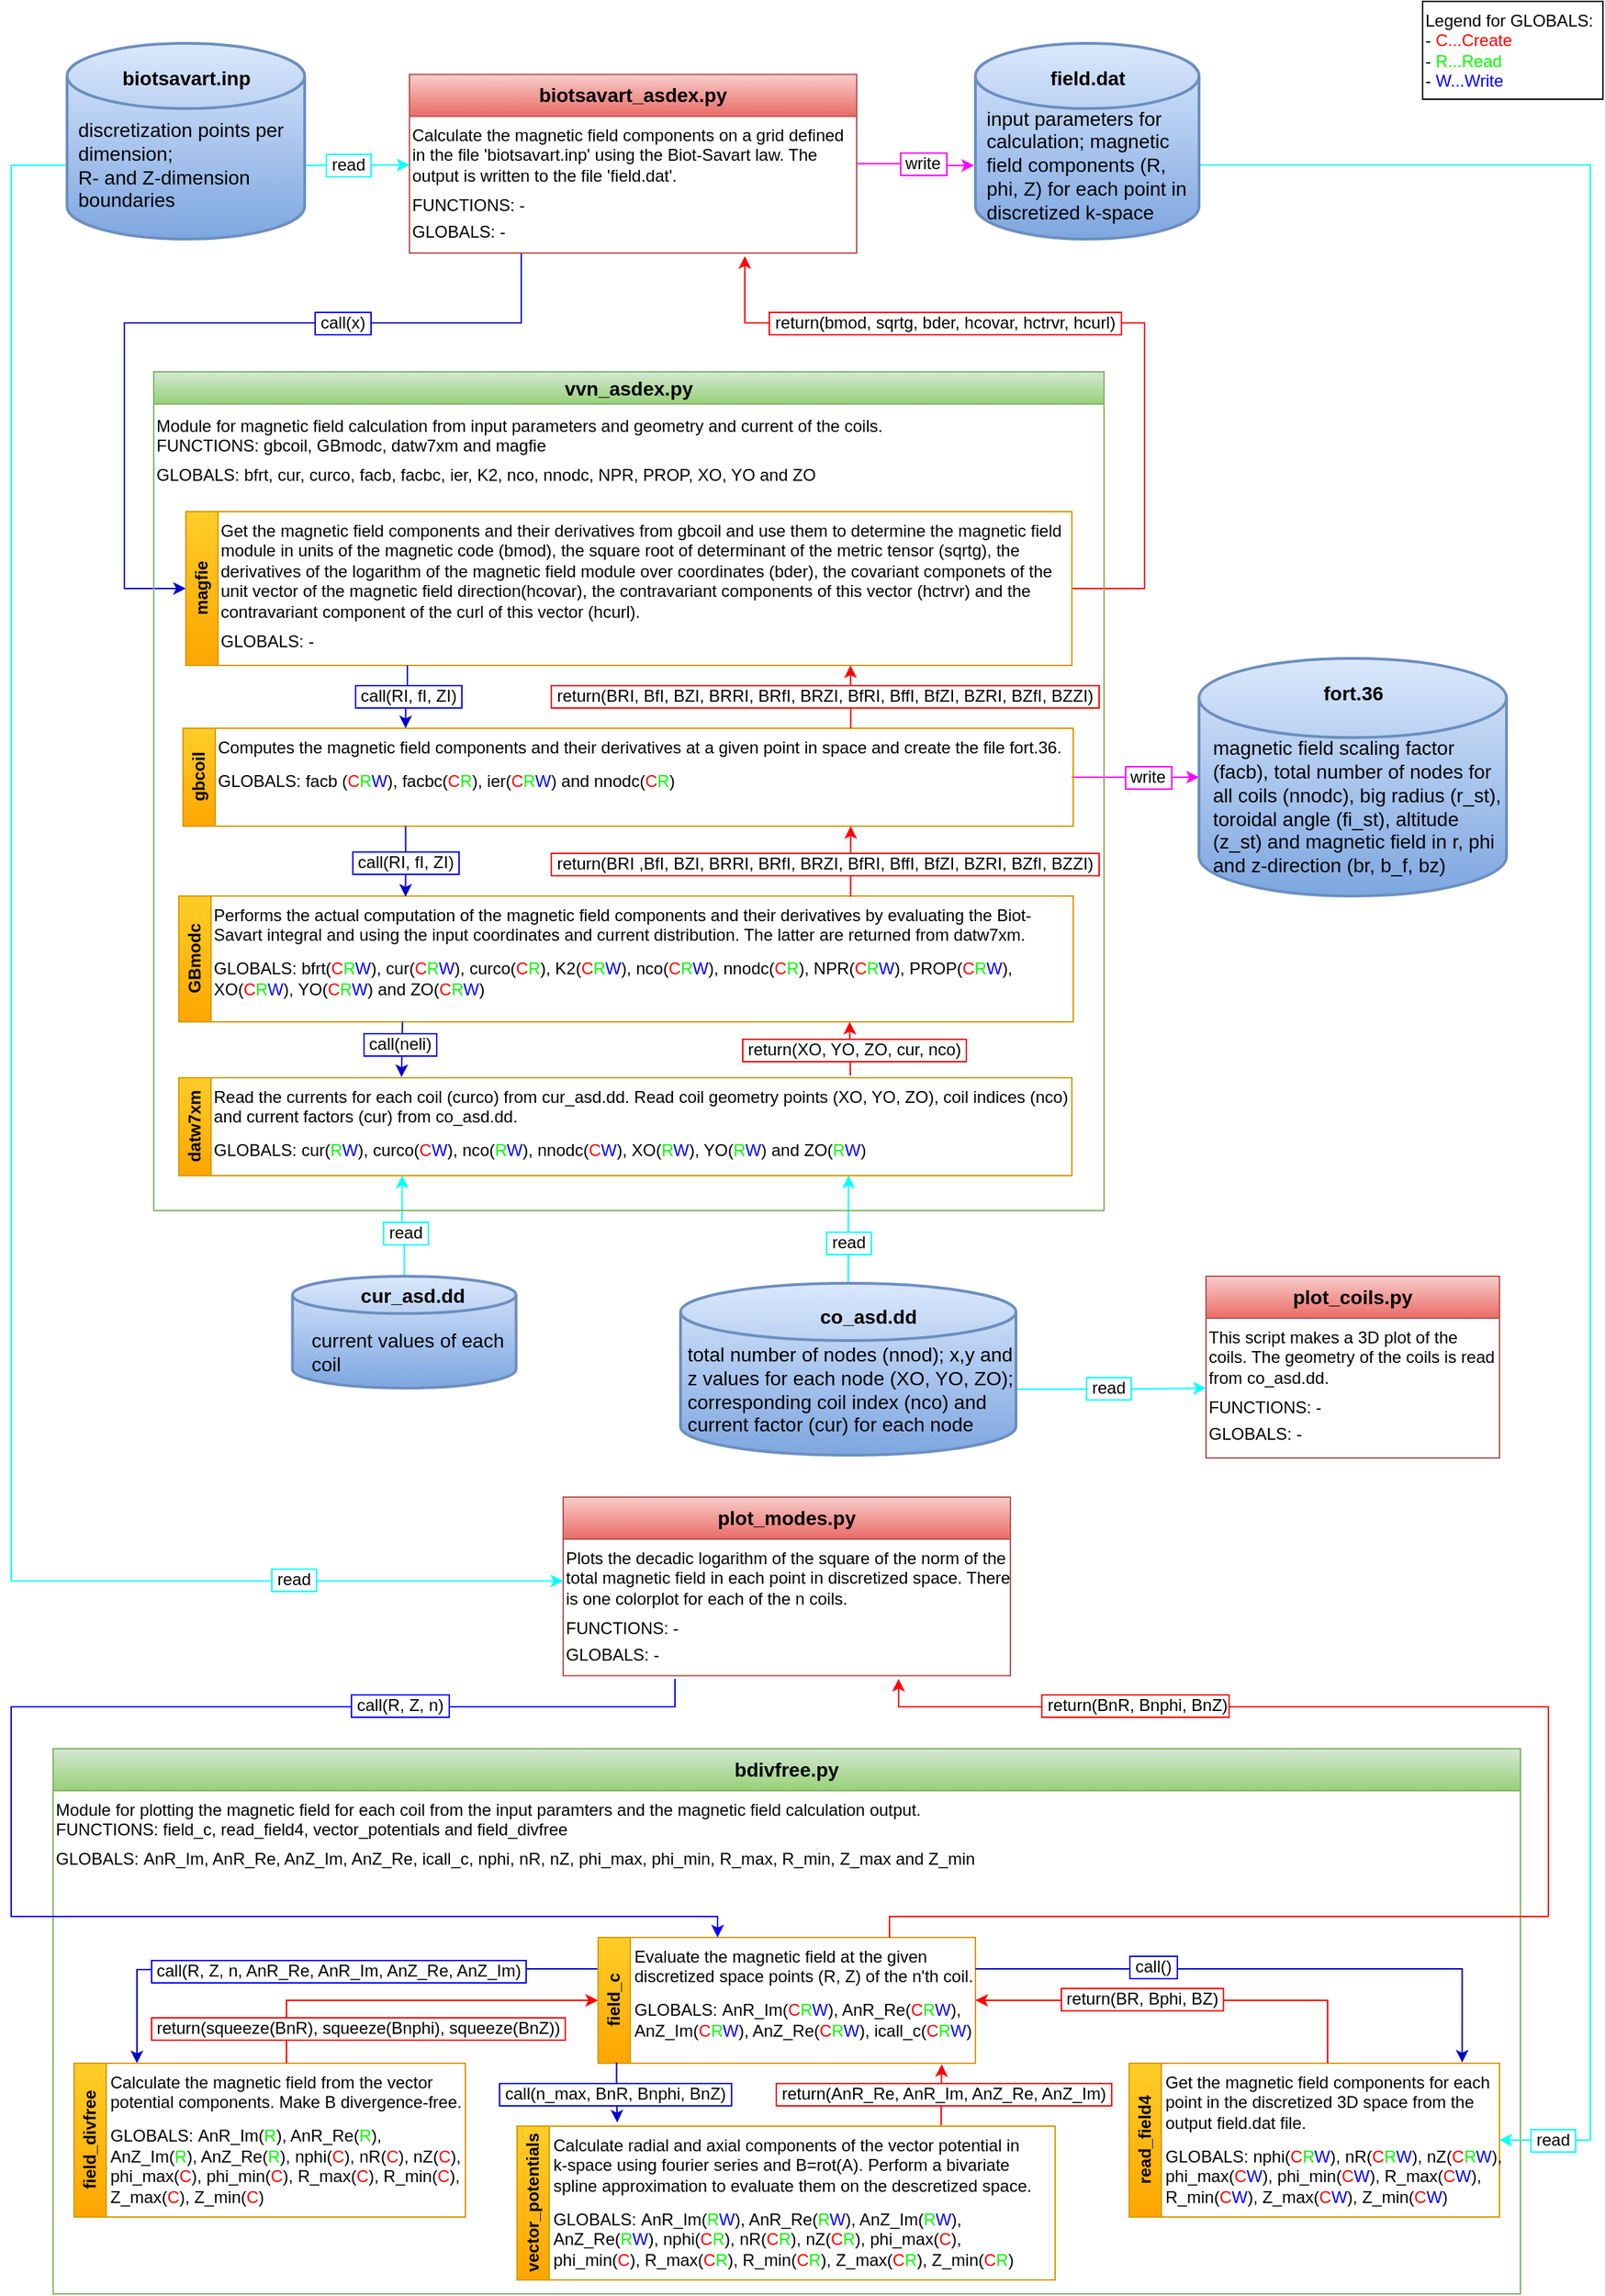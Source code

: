<mxfile version="24.8.0">
  <diagram name="Seite-1" id="KML-y1pZwPQG-cm2UpIH">
    <mxGraphModel dx="470" dy="255" grid="1" gridSize="10" guides="1" tooltips="1" connect="1" arrows="1" fold="1" page="1" pageScale="1" pageWidth="1169" pageHeight="1654" math="0" shadow="0">
      <root>
        <mxCell id="0" />
        <mxCell id="1" parent="0" />
        <mxCell id="Q28VvBy3h67f0ebGIVPd-3" value="" style="edgeStyle=orthogonalEdgeStyle;rounded=0;orthogonalLoop=1;jettySize=auto;html=1;entryX=-0.006;entryY=0.624;entryDx=0;entryDy=0;entryPerimeter=0;strokeColor=#ff00ff;" parent="1" source="TQm6dS169vfw1QDtVwA7-24" target="TQm6dS169vfw1QDtVwA7-19" edge="1">
          <mxGeometry relative="1" as="geometry" />
        </mxCell>
        <mxCell id="Q28VvBy3h67f0ebGIVPd-5" value="&amp;nbsp;write&amp;nbsp;" style="edgeLabel;html=1;align=center;verticalAlign=middle;resizable=0;points=[];fontSize=12;labelBorderColor=#ff00ff;" parent="Q28VvBy3h67f0ebGIVPd-3" vertex="1" connectable="0">
          <mxGeometry x="-0.24" y="-2" relative="1" as="geometry">
            <mxPoint x="14" y="-2" as="offset" />
          </mxGeometry>
        </mxCell>
        <mxCell id="7N_agk7MGS3db1LfP_Yc-10" style="edgeStyle=orthogonalEdgeStyle;rounded=0;orthogonalLoop=1;jettySize=auto;html=1;exitX=0.25;exitY=1;exitDx=0;exitDy=0;entryX=0;entryY=0.5;entryDx=0;entryDy=0;fillColor=#1ba1e2;strokeColor=#0000cd;" parent="1" source="TQm6dS169vfw1QDtVwA7-24" target="7N_agk7MGS3db1LfP_Yc-7" edge="1">
          <mxGeometry relative="1" as="geometry">
            <Array as="points">
              <mxPoint x="395" y="230" />
              <mxPoint x="111" y="230" />
              <mxPoint x="111" y="420" />
            </Array>
          </mxGeometry>
        </mxCell>
        <mxCell id="7N_agk7MGS3db1LfP_Yc-12" value="&amp;nbsp;call(x)&amp;nbsp;" style="edgeLabel;html=1;align=center;verticalAlign=middle;resizable=0;points=[];fontSize=12;fontStyle=0;labelBorderColor=#0000FF;" parent="7N_agk7MGS3db1LfP_Yc-10" vertex="1" connectable="0">
          <mxGeometry x="-0.385" y="-2" relative="1" as="geometry">
            <mxPoint x="-4" y="2" as="offset" />
          </mxGeometry>
        </mxCell>
        <mxCell id="TQm6dS169vfw1QDtVwA7-24" value="&lt;font style=&quot;font-size: 14px;&quot;&gt;biotsavart_asdex.py&lt;/font&gt;" style="swimlane;whiteSpace=wrap;html=1;startSize=30;fillColor=#f8cecc;gradientColor=#ea6b66;strokeColor=#b85450;" parent="1" vertex="1">
          <mxGeometry x="315" y="52.23" width="320" height="127.77" as="geometry" />
        </mxCell>
        <mxCell id="7N_agk7MGS3db1LfP_Yc-2" value="Calculate the magnetic field components on a grid defined in the file &#39;biotsavart.inp&#39; using the Biot-Savart law. The output is written to the file &#39;field.dat&#39;.&lt;div style=&quot;line-height: 80%;&quot;&gt;&lt;br&gt;&lt;/div&gt;&lt;div style=&quot;line-height: 80%;&quot;&gt;FUNCTIONS: -&lt;br&gt;&lt;div style=&quot;line-height: 80%;&quot;&gt;&lt;br&gt;&lt;/div&gt;&lt;div&gt;GLOBALS: -&lt;/div&gt;&lt;/div&gt;" style="text;html=1;align=left;verticalAlign=top;whiteSpace=wrap;rounded=0;horizontal=1;" parent="TQm6dS169vfw1QDtVwA7-24" vertex="1">
          <mxGeometry y="30" width="320" height="100" as="geometry" />
        </mxCell>
        <mxCell id="Q28VvBy3h67f0ebGIVPd-6" value="" style="endArrow=classic;html=1;rounded=0;exitX=1.005;exitY=0.624;exitDx=0;exitDy=0;exitPerimeter=0;strokeColor=#00ffff;" parent="1" source="TQm6dS169vfw1QDtVwA7-11" edge="1">
          <mxGeometry width="50" height="50" relative="1" as="geometry">
            <mxPoint x="245" y="116.99" as="sourcePoint" />
            <mxPoint x="315" y="116.99" as="targetPoint" />
          </mxGeometry>
        </mxCell>
        <mxCell id="Q28VvBy3h67f0ebGIVPd-7" value="&amp;nbsp;read&amp;nbsp;" style="edgeLabel;html=1;align=center;verticalAlign=middle;resizable=0;points=[];fontSize=12;labelBorderColor=#00FFFF;" parent="Q28VvBy3h67f0ebGIVPd-6" vertex="1" connectable="0">
          <mxGeometry x="-0.192" y="-2" relative="1" as="geometry">
            <mxPoint y="-2" as="offset" />
          </mxGeometry>
        </mxCell>
        <mxCell id="7N_agk7MGS3db1LfP_Yc-11" style="edgeStyle=orthogonalEdgeStyle;rounded=0;orthogonalLoop=1;jettySize=auto;html=1;exitX=1;exitY=0.5;exitDx=0;exitDy=0;entryX=0.75;entryY=1;entryDx=0;entryDy=0;strokeColor=#ff0000;" parent="1" source="7N_agk7MGS3db1LfP_Yc-7" target="7N_agk7MGS3db1LfP_Yc-2" edge="1">
          <mxGeometry relative="1" as="geometry">
            <Array as="points">
              <mxPoint x="841" y="420" />
              <mxPoint x="841" y="230" />
              <mxPoint x="555" y="230" />
            </Array>
          </mxGeometry>
        </mxCell>
        <mxCell id="7N_agk7MGS3db1LfP_Yc-13" value="&amp;nbsp;return(bmod, sqrtg, bder, hcovar, hctrvr, hcurl)&amp;nbsp;" style="edgeLabel;html=1;align=center;verticalAlign=middle;resizable=0;points=[];fontSize=12;labelBorderColor=#ff0000;fontColor=#000000;" parent="7N_agk7MGS3db1LfP_Yc-11" vertex="1" connectable="0">
          <mxGeometry x="0.555" y="-3" relative="1" as="geometry">
            <mxPoint x="62" y="3" as="offset" />
          </mxGeometry>
        </mxCell>
        <mxCell id="7N_agk7MGS3db1LfP_Yc-56" style="edgeStyle=orthogonalEdgeStyle;rounded=0;orthogonalLoop=1;jettySize=auto;html=1;exitX=1;exitY=0.5;exitDx=0;exitDy=0;entryX=0;entryY=0.5;entryDx=0;entryDy=0;entryPerimeter=0;strokeColor=#FF00FF;" parent="1" source="7N_agk7MGS3db1LfP_Yc-28" target="7N_agk7MGS3db1LfP_Yc-45" edge="1">
          <mxGeometry relative="1" as="geometry">
            <mxPoint x="921" y="555" as="targetPoint" />
          </mxGeometry>
        </mxCell>
        <mxCell id="7N_agk7MGS3db1LfP_Yc-57" value="&amp;nbsp;write&amp;nbsp;" style="edgeLabel;html=1;align=center;verticalAlign=middle;resizable=0;points=[];fontSize=12;labelBorderColor=#FF00FF;" parent="7N_agk7MGS3db1LfP_Yc-56" vertex="1" connectable="0">
          <mxGeometry x="0.19" relative="1" as="geometry">
            <mxPoint as="offset" />
          </mxGeometry>
        </mxCell>
        <mxCell id="7N_agk7MGS3db1LfP_Yc-61" style="edgeStyle=orthogonalEdgeStyle;rounded=0;orthogonalLoop=1;jettySize=auto;html=1;exitX=0.5;exitY=0;exitDx=0;exitDy=0;exitPerimeter=0;entryX=0.25;entryY=1;entryDx=0;entryDy=0;strokeColor=#00ffff;" parent="1" source="7N_agk7MGS3db1LfP_Yc-53" target="7N_agk7MGS3db1LfP_Yc-32" edge="1">
          <mxGeometry relative="1" as="geometry" />
        </mxCell>
        <mxCell id="7N_agk7MGS3db1LfP_Yc-62" value="&amp;nbsp;read&amp;nbsp;" style="edgeLabel;html=1;align=center;verticalAlign=middle;resizable=0;points=[];fontSize=12;labelBorderColor=#00FFFF;" parent="7N_agk7MGS3db1LfP_Yc-61" vertex="1" connectable="0">
          <mxGeometry x="-0.388" y="-3" relative="1" as="geometry">
            <mxPoint x="-3" y="-9" as="offset" />
          </mxGeometry>
        </mxCell>
        <mxCell id="7N_agk7MGS3db1LfP_Yc-63" style="edgeStyle=orthogonalEdgeStyle;rounded=0;orthogonalLoop=1;jettySize=auto;html=1;exitX=0.5;exitY=0;exitDx=0;exitDy=0;exitPerimeter=0;entryX=0.75;entryY=1;entryDx=0;entryDy=0;strokeColor=#00FFFF;" parent="1" source="7N_agk7MGS3db1LfP_Yc-49" target="7N_agk7MGS3db1LfP_Yc-32" edge="1">
          <mxGeometry relative="1" as="geometry" />
        </mxCell>
        <mxCell id="7N_agk7MGS3db1LfP_Yc-64" value="&amp;nbsp;read&amp;nbsp;" style="edgeLabel;html=1;align=center;verticalAlign=middle;resizable=0;points=[];fontSize=12;labelBorderColor=#00FFFF;" parent="7N_agk7MGS3db1LfP_Yc-63" vertex="1" connectable="0">
          <mxGeometry x="-0.246" relative="1" as="geometry">
            <mxPoint as="offset" />
          </mxGeometry>
        </mxCell>
        <mxCell id="7N_agk7MGS3db1LfP_Yc-65" value="&lt;font style=&quot;font-size: 14px;&quot;&gt;plot_modes.py&lt;/font&gt;" style="swimlane;whiteSpace=wrap;html=1;startSize=30;fillColor=#f8cecc;gradientColor=#ea6b66;strokeColor=#b85450;" parent="1" vertex="1">
          <mxGeometry x="425" y="1070" width="320" height="127.77" as="geometry" />
        </mxCell>
        <mxCell id="7N_agk7MGS3db1LfP_Yc-66" value="Plots the decadic logarithm of the square of the norm of the total magnetic field in each point in discretized space. There is one colorplot for each of the n coils.&lt;div style=&quot;line-height: 80%;&quot;&gt;&lt;br&gt;&lt;/div&gt;&lt;div style=&quot;line-height: 80%;&quot;&gt;FUNCTIONS: -&lt;br&gt;&lt;div style=&quot;line-height: 80%;&quot;&gt;&lt;br&gt;&lt;/div&gt;&lt;div&gt;GLOBALS: -&lt;/div&gt;&lt;/div&gt;" style="text;html=1;align=left;verticalAlign=top;whiteSpace=wrap;rounded=0;horizontal=1;" parent="7N_agk7MGS3db1LfP_Yc-65" vertex="1">
          <mxGeometry y="30" width="320" height="100" as="geometry" />
        </mxCell>
        <mxCell id="7N_agk7MGS3db1LfP_Yc-67" value="&lt;font style=&quot;font-size: 14px;&quot;&gt;bdivfree.py&lt;/font&gt;" style="swimlane;whiteSpace=wrap;html=1;startSize=30;fillColor=#d5e8d4;gradientColor=#97d077;strokeColor=#82b366;" parent="1" vertex="1">
          <mxGeometry x="60" y="1250" width="1050" height="390" as="geometry" />
        </mxCell>
        <mxCell id="7N_agk7MGS3db1LfP_Yc-68" value="&lt;div&gt;Module for plotting the magnetic field for each coil from the input paramters and the magnetic field calculation output.&amp;nbsp;&lt;/div&gt;&lt;div&gt;FUNCTIONS: field_c, read_field4, vector_potentials and field_divfree&lt;/div&gt;&lt;div style=&quot;line-height: 80%;&quot;&gt;&lt;br&gt;&lt;div style=&quot;line-height: 80%;&quot;&gt;GLOBALS:&amp;nbsp;&lt;span style=&quot;background-color: initial;&quot;&gt;AnR_Im, AnR_Re, AnZ_Im, AnZ_Re,&amp;nbsp;&lt;/span&gt;&lt;span style=&quot;background-color: initial;&quot;&gt;icall_c,&lt;/span&gt;&lt;span style=&quot;background-color: initial;&quot;&gt;&amp;nbsp;nphi,&lt;/span&gt;&lt;span style=&quot;background-color: initial;&quot;&gt;&amp;nbsp;&lt;/span&gt;&lt;span style=&quot;background-color: initial;&quot;&gt;nR,&lt;/span&gt;&lt;span style=&quot;background-color: initial;&quot;&gt;&amp;nbsp;nZ&lt;/span&gt;&lt;span style=&quot;background-color: initial;&quot;&gt;, phi_max, phi_min&lt;/span&gt;&lt;span style=&quot;background-color: initial;&quot;&gt;, R_max, R_min, Z_max and Z_min&lt;/span&gt;&lt;/div&gt;&lt;/div&gt;" style="text;html=1;align=left;verticalAlign=top;whiteSpace=wrap;rounded=0;horizontal=1;" parent="7N_agk7MGS3db1LfP_Yc-67" vertex="1">
          <mxGeometry y="30" width="1050" height="360" as="geometry" />
        </mxCell>
        <mxCell id="7N_agk7MGS3db1LfP_Yc-129" style="edgeStyle=orthogonalEdgeStyle;rounded=0;orthogonalLoop=1;jettySize=auto;html=1;exitX=0;exitY=0.25;exitDx=0;exitDy=0;strokeColor=#0000cd;" parent="7N_agk7MGS3db1LfP_Yc-67" source="7N_agk7MGS3db1LfP_Yc-79" edge="1">
          <mxGeometry relative="1" as="geometry">
            <mxPoint x="60" y="225" as="targetPoint" />
            <Array as="points">
              <mxPoint x="213" y="158" />
              <mxPoint x="60" y="158" />
            </Array>
          </mxGeometry>
        </mxCell>
        <mxCell id="7N_agk7MGS3db1LfP_Yc-131" value="&lt;font style=&quot;font-size: 12px;&quot;&gt;&amp;nbsp;call(R, Z, n, AnR_Re, AnR_Im, AnZ_Re, AnZ_Im)&amp;nbsp;&lt;/font&gt;" style="edgeLabel;html=1;align=center;verticalAlign=middle;resizable=0;points=[];labelBorderColor=#0000ff;" parent="7N_agk7MGS3db1LfP_Yc-129" vertex="1" connectable="0">
          <mxGeometry x="0.129" y="1" relative="1" as="geometry">
            <mxPoint x="38" as="offset" />
          </mxGeometry>
        </mxCell>
        <mxCell id="7N_agk7MGS3db1LfP_Yc-79" value="field_c" style="swimlane;horizontal=0;whiteSpace=wrap;html=1;fillColor=#ffcd28;gradientColor=#ffa500;strokeColor=#d79b00;" parent="7N_agk7MGS3db1LfP_Yc-67" vertex="1">
          <mxGeometry x="390" y="135" width="270" height="90" as="geometry">
            <mxRectangle x="23" y="140" width="40" height="70" as="alternateBounds" />
          </mxGeometry>
        </mxCell>
        <mxCell id="7N_agk7MGS3db1LfP_Yc-80" value="Evaluate the magnetic field at the given discretized space points (R, Z) of the n&#39;th coil.&lt;div style=&quot;line-height: 80%;&quot;&gt;&lt;br&gt;&lt;div style=&quot;line-height: 120%;&quot;&gt;GLOBALS:&amp;nbsp;&lt;span style=&quot;background-color: initial;&quot;&gt;AnR_Im(&lt;font color=&quot;#ff0000&quot;&gt;C&lt;/font&gt;&lt;font color=&quot;#00ff00&quot;&gt;R&lt;/font&gt;&lt;font color=&quot;#0000ff&quot;&gt;W&lt;/font&gt;), AnR_Re&lt;/span&gt;&lt;span style=&quot;background-color: initial;&quot;&gt;(&lt;font color=&quot;#ff0000&quot;&gt;C&lt;/font&gt;&lt;font color=&quot;#00ff00&quot;&gt;R&lt;/font&gt;&lt;font color=&quot;#0000ff&quot;&gt;W&lt;/font&gt;)&lt;/span&gt;&lt;span style=&quot;background-color: initial;&quot;&gt;, AnZ_Im&lt;/span&gt;&lt;span style=&quot;background-color: initial;&quot;&gt;(&lt;font color=&quot;#ff0000&quot;&gt;C&lt;/font&gt;&lt;font color=&quot;#00ff00&quot;&gt;R&lt;/font&gt;&lt;font color=&quot;#0000ff&quot;&gt;W&lt;/font&gt;)&lt;/span&gt;&lt;span style=&quot;background-color: initial;&quot;&gt;, AnZ_Re&lt;/span&gt;&lt;span style=&quot;background-color: initial;&quot;&gt;(&lt;font color=&quot;#ff0000&quot;&gt;C&lt;/font&gt;&lt;font color=&quot;#00ff00&quot;&gt;R&lt;/font&gt;&lt;font color=&quot;#0000ff&quot;&gt;W&lt;/font&gt;)&lt;/span&gt;&lt;span style=&quot;background-color: initial;&quot;&gt;,&amp;nbsp;&lt;/span&gt;&lt;span style=&quot;background-color: initial;&quot;&gt;icall_c&lt;/span&gt;&lt;span style=&quot;background-color: initial;&quot;&gt;(&lt;font color=&quot;#ff0000&quot;&gt;C&lt;/font&gt;&lt;font color=&quot;#00ff00&quot;&gt;R&lt;/font&gt;&lt;font color=&quot;#0000ff&quot;&gt;W&lt;/font&gt;)&lt;/span&gt;&lt;/div&gt;&lt;/div&gt;" style="text;html=1;align=left;verticalAlign=top;whiteSpace=wrap;rounded=0;" parent="7N_agk7MGS3db1LfP_Yc-79" vertex="1">
          <mxGeometry x="24" width="246" height="90" as="geometry" />
        </mxCell>
        <mxCell id="7N_agk7MGS3db1LfP_Yc-93" value="vector_potentials" style="swimlane;horizontal=0;whiteSpace=wrap;html=1;container=0;fillColor=#ffcd28;strokeColor=#d79b00;gradientColor=#ffa500;" parent="7N_agk7MGS3db1LfP_Yc-67" vertex="1">
          <mxGeometry x="332" y="270" width="385" height="110" as="geometry">
            <mxRectangle x="23" y="140" width="40" height="70" as="alternateBounds" />
          </mxGeometry>
        </mxCell>
        <mxCell id="7N_agk7MGS3db1LfP_Yc-97" value="read_field4" style="swimlane;horizontal=0;whiteSpace=wrap;html=1;container=0;fillColor=#ffcd28;strokeColor=#d79b00;gradientColor=#ffa500;" parent="7N_agk7MGS3db1LfP_Yc-67" vertex="1">
          <mxGeometry x="770" y="225" width="265" height="110" as="geometry">
            <mxRectangle x="23" y="140" width="40" height="70" as="alternateBounds" />
          </mxGeometry>
        </mxCell>
        <mxCell id="7N_agk7MGS3db1LfP_Yc-107" value="field_divfree" style="swimlane;horizontal=0;whiteSpace=wrap;html=1;container=0;fillColor=#ffcd28;strokeColor=#d79b00;gradientColor=#ffa500;" parent="7N_agk7MGS3db1LfP_Yc-67" vertex="1">
          <mxGeometry x="15" y="225" width="280" height="110" as="geometry">
            <mxRectangle x="23" y="140" width="40" height="70" as="alternateBounds" />
          </mxGeometry>
        </mxCell>
        <mxCell id="7N_agk7MGS3db1LfP_Yc-130" style="edgeStyle=orthogonalEdgeStyle;rounded=0;orthogonalLoop=1;jettySize=auto;html=1;exitX=0.5;exitY=0;exitDx=0;exitDy=0;entryX=0;entryY=0.5;entryDx=0;entryDy=0;strokeColor=#ff0000;" parent="7N_agk7MGS3db1LfP_Yc-67" source="7N_agk7MGS3db1LfP_Yc-108" target="7N_agk7MGS3db1LfP_Yc-79" edge="1">
          <mxGeometry relative="1" as="geometry" />
        </mxCell>
        <mxCell id="7N_agk7MGS3db1LfP_Yc-132" value="&lt;font style=&quot;font-size: 12px;&quot;&gt;&amp;nbsp;return(squeeze(BnR), squeeze(Bnphi), squeeze(BnZ))&amp;nbsp;&lt;/font&gt;" style="edgeLabel;html=1;align=center;verticalAlign=middle;resizable=0;points=[];labelBorderColor=#ff0000;" parent="7N_agk7MGS3db1LfP_Yc-130" vertex="1" connectable="0">
          <mxGeometry x="0.061" y="3" relative="1" as="geometry">
            <mxPoint x="-46" y="23" as="offset" />
          </mxGeometry>
        </mxCell>
        <mxCell id="7N_agk7MGS3db1LfP_Yc-135" style="edgeStyle=orthogonalEdgeStyle;rounded=0;orthogonalLoop=1;jettySize=auto;html=1;exitX=0.785;exitY=-0.006;exitDx=0;exitDy=0;entryX=0.902;entryY=1.008;entryDx=0;entryDy=0;entryPerimeter=0;exitPerimeter=0;strokeColor=#ff0000;" parent="7N_agk7MGS3db1LfP_Yc-67" source="7N_agk7MGS3db1LfP_Yc-94" target="7N_agk7MGS3db1LfP_Yc-80" edge="1">
          <mxGeometry relative="1" as="geometry" />
        </mxCell>
        <mxCell id="7N_agk7MGS3db1LfP_Yc-136" value="&lt;font style=&quot;font-size: 12px;&quot;&gt;&amp;nbsp;return(AnR_Re, AnR_Im, AnZ_Re, AnZ_Im)&amp;nbsp;&lt;/font&gt;" style="edgeLabel;html=1;align=center;verticalAlign=middle;resizable=0;points=[];labelBorderColor=#ff0000;" parent="7N_agk7MGS3db1LfP_Yc-135" vertex="1" connectable="0">
          <mxGeometry x="-0.179" y="-1" relative="1" as="geometry">
            <mxPoint y="-5" as="offset" />
          </mxGeometry>
        </mxCell>
        <mxCell id="7N_agk7MGS3db1LfP_Yc-139" style="edgeStyle=orthogonalEdgeStyle;rounded=0;orthogonalLoop=1;jettySize=auto;html=1;exitX=0.049;exitY=0.995;exitDx=0;exitDy=0;entryX=0.134;entryY=-0.024;entryDx=0;entryDy=0;entryPerimeter=0;exitPerimeter=0;strokeColor=#0000cd;" parent="7N_agk7MGS3db1LfP_Yc-67" source="7N_agk7MGS3db1LfP_Yc-79" target="7N_agk7MGS3db1LfP_Yc-94" edge="1">
          <mxGeometry relative="1" as="geometry" />
        </mxCell>
        <mxCell id="7N_agk7MGS3db1LfP_Yc-140" value="&lt;span style=&quot;font-size: 12px;&quot;&gt;&amp;nbsp;call(n_max, BnR, Bnphi, BnZ)&amp;nbsp;&lt;/span&gt;" style="edgeLabel;html=1;align=center;verticalAlign=middle;resizable=0;points=[];labelBorderColor=#0000ff;" parent="7N_agk7MGS3db1LfP_Yc-139" vertex="1" connectable="0">
          <mxGeometry x="-0.03" y="-1" relative="1" as="geometry">
            <mxPoint y="1" as="offset" />
          </mxGeometry>
        </mxCell>
        <mxCell id="7N_agk7MGS3db1LfP_Yc-141" style="edgeStyle=orthogonalEdgeStyle;rounded=0;orthogonalLoop=1;jettySize=auto;html=1;exitX=1;exitY=0.25;exitDx=0;exitDy=0;entryX=0.908;entryY=-0.005;entryDx=0;entryDy=0;entryPerimeter=0;strokeColor=#0000cd;" parent="7N_agk7MGS3db1LfP_Yc-67" source="7N_agk7MGS3db1LfP_Yc-80" target="7N_agk7MGS3db1LfP_Yc-98" edge="1">
          <mxGeometry relative="1" as="geometry" />
        </mxCell>
        <mxCell id="7N_agk7MGS3db1LfP_Yc-144" value="&lt;font style=&quot;font-size: 12px;&quot;&gt;&amp;nbsp;call()&amp;nbsp;&lt;/font&gt;" style="edgeLabel;html=1;align=center;verticalAlign=middle;resizable=0;points=[];fontSize=12;labelBorderColor=#0000ff;" parent="7N_agk7MGS3db1LfP_Yc-141" vertex="1" connectable="0">
          <mxGeometry x="-0.389" y="2" relative="1" as="geometry">
            <mxPoint as="offset" />
          </mxGeometry>
        </mxCell>
        <mxCell id="7N_agk7MGS3db1LfP_Yc-142" style="edgeStyle=orthogonalEdgeStyle;rounded=0;orthogonalLoop=1;jettySize=auto;html=1;exitX=0.5;exitY=0;exitDx=0;exitDy=0;entryX=1;entryY=0.5;entryDx=0;entryDy=0;strokeColor=#ff0000;" parent="7N_agk7MGS3db1LfP_Yc-67" source="7N_agk7MGS3db1LfP_Yc-98" target="7N_agk7MGS3db1LfP_Yc-80" edge="1">
          <mxGeometry relative="1" as="geometry" />
        </mxCell>
        <mxCell id="7N_agk7MGS3db1LfP_Yc-145" value="&lt;font style=&quot;font-size: 12px;&quot;&gt;&amp;nbsp;return(BR, Bphi, BZ)&amp;nbsp;&lt;/font&gt;" style="edgeLabel;html=1;align=center;verticalAlign=middle;resizable=0;points=[];labelBorderColor=#ff0000;" parent="7N_agk7MGS3db1LfP_Yc-142" vertex="1" connectable="0">
          <mxGeometry x="0.202" y="-1" relative="1" as="geometry">
            <mxPoint as="offset" />
          </mxGeometry>
        </mxCell>
        <mxCell id="7N_agk7MGS3db1LfP_Yc-108" value="Calculate the magnetic field from the vector potential components. Make B divergence-free.&lt;div style=&quot;line-height: 80%;&quot;&gt;&lt;br&gt;&lt;div style=&quot;line-height: 120%;&quot;&gt;GLOBALS:&amp;nbsp;&lt;span style=&quot;background-color: initial;&quot;&gt;AnR_Im(&lt;font color=&quot;#00ff00&quot;&gt;R&lt;/font&gt;), AnR_Re&lt;/span&gt;&lt;span style=&quot;background-color: initial;&quot;&gt;(&lt;/span&gt;&lt;span style=&quot;color: rgb(0, 255, 0);&quot;&gt;R&lt;/span&gt;&lt;span style=&quot;background-color: initial;&quot;&gt;)&lt;/span&gt;&lt;span style=&quot;background-color: initial;&quot;&gt;, AnZ_Im&lt;/span&gt;&lt;span style=&quot;background-color: initial;&quot;&gt;(&lt;/span&gt;&lt;span style=&quot;color: rgb(0, 255, 0);&quot;&gt;R&lt;/span&gt;&lt;span style=&quot;background-color: initial;&quot;&gt;)&lt;/span&gt;&lt;span style=&quot;background-color: initial;&quot;&gt;, AnZ_Re&lt;/span&gt;&lt;span style=&quot;background-color: initial;&quot;&gt;(&lt;/span&gt;&lt;span style=&quot;color: rgb(0, 255, 0);&quot;&gt;R&lt;/span&gt;&lt;span style=&quot;background-color: initial;&quot;&gt;)&lt;/span&gt;&lt;span style=&quot;background-color: initial;&quot;&gt;,&amp;nbsp;&lt;/span&gt;&lt;span style=&quot;background-color: initial;&quot;&gt;nphi(&lt;font color=&quot;#ff0000&quot;&gt;C&lt;/font&gt;),&lt;/span&gt;&lt;span style=&quot;background-color: initial;&quot;&gt;&amp;nbsp;&lt;/span&gt;&lt;span style=&quot;background-color: initial;&quot;&gt;nR&lt;/span&gt;&lt;span style=&quot;background-color: initial;&quot;&gt;(&lt;font color=&quot;#ff0000&quot;&gt;C&lt;/font&gt;)&lt;/span&gt;&lt;span style=&quot;background-color: initial;&quot;&gt;,&lt;/span&gt;&lt;span style=&quot;background-color: initial;&quot;&gt;&amp;nbsp;nZ&lt;/span&gt;&lt;span style=&quot;background-color: initial;&quot;&gt;(&lt;font color=&quot;#ff0000&quot;&gt;C&lt;/font&gt;)&lt;/span&gt;&lt;span style=&quot;background-color: initial;&quot;&gt;, phi_max&lt;/span&gt;&lt;span style=&quot;background-color: initial;&quot;&gt;(&lt;font color=&quot;#ff0000&quot;&gt;C&lt;/font&gt;)&lt;/span&gt;&lt;span style=&quot;background-color: initial;&quot;&gt;, phi_min&lt;/span&gt;&lt;span style=&quot;background-color: initial;&quot;&gt;(&lt;font color=&quot;#ff0000&quot;&gt;C&lt;/font&gt;)&lt;/span&gt;&lt;span style=&quot;background-color: initial;&quot;&gt;, R_max&lt;/span&gt;&lt;span style=&quot;background-color: initial;&quot;&gt;(&lt;font color=&quot;#ff0000&quot;&gt;C&lt;/font&gt;)&lt;/span&gt;&lt;span style=&quot;background-color: initial;&quot;&gt;, R_min&lt;/span&gt;&lt;span style=&quot;background-color: initial;&quot;&gt;(&lt;font color=&quot;#ff0000&quot;&gt;C&lt;/font&gt;)&lt;/span&gt;&lt;span style=&quot;background-color: initial;&quot;&gt;, Z_max&lt;/span&gt;&lt;span style=&quot;background-color: initial;&quot;&gt;(&lt;font color=&quot;#ff0000&quot;&gt;C&lt;/font&gt;)&lt;/span&gt;&lt;span style=&quot;background-color: initial;&quot;&gt;, Z_min&lt;/span&gt;&lt;span style=&quot;background-color: initial;&quot;&gt;(&lt;font color=&quot;#ff0000&quot;&gt;C&lt;/font&gt;)&lt;/span&gt;&lt;/div&gt;&lt;/div&gt;" style="text;html=1;align=left;verticalAlign=top;whiteSpace=wrap;rounded=0;" parent="7N_agk7MGS3db1LfP_Yc-67" vertex="1">
          <mxGeometry x="39" y="225" width="256" height="110" as="geometry" />
        </mxCell>
        <mxCell id="7N_agk7MGS3db1LfP_Yc-94" value="Calculate radial and axial components of the vector potential in&amp;nbsp;&lt;div&gt;k-space using fourier series and B=rot(A). Perform a bivariate spline approximation to evaluate them on the descretized space.&lt;div style=&quot;line-height: 80%;&quot;&gt;&lt;br&gt;&lt;div style=&quot;line-height: 120%;&quot;&gt;GLOBALS:&amp;nbsp;&lt;span style=&quot;background-color: initial;&quot;&gt;AnR_Im(&lt;font color=&quot;#00ff00&quot;&gt;R&lt;/font&gt;&lt;font color=&quot;#0000ff&quot;&gt;W&lt;/font&gt;), AnR_Re&lt;/span&gt;&lt;span style=&quot;background-color: initial;&quot;&gt;(&lt;/span&gt;&lt;font color=&quot;#00ff00&quot;&gt;R&lt;/font&gt;&lt;font color=&quot;#0000ff&quot;&gt;W&lt;/font&gt;&lt;span style=&quot;background-color: initial;&quot;&gt;)&lt;/span&gt;&lt;span style=&quot;background-color: initial;&quot;&gt;, AnZ_Im&lt;/span&gt;&lt;span style=&quot;background-color: initial;&quot;&gt;(&lt;/span&gt;&lt;font color=&quot;#00ff00&quot;&gt;R&lt;/font&gt;&lt;font color=&quot;#0000ff&quot;&gt;W&lt;/font&gt;&lt;span style=&quot;background-color: initial;&quot;&gt;)&lt;/span&gt;&lt;span style=&quot;background-color: initial;&quot;&gt;, AnZ_Re&lt;/span&gt;&lt;span style=&quot;background-color: initial;&quot;&gt;(&lt;/span&gt;&lt;font color=&quot;#00ff00&quot;&gt;R&lt;/font&gt;&lt;font color=&quot;#0000ff&quot;&gt;W&lt;/font&gt;&lt;span style=&quot;background-color: initial;&quot;&gt;)&lt;/span&gt;&lt;span style=&quot;background-color: initial;&quot;&gt;,&amp;nbsp;&lt;/span&gt;&lt;span style=&quot;background-color: initial;&quot;&gt;nphi(&lt;font color=&quot;#ff0000&quot;&gt;C&lt;/font&gt;&lt;/span&gt;&lt;font color=&quot;#00ff00&quot;&gt;R&lt;/font&gt;&lt;span style=&quot;background-color: initial;&quot;&gt;),&lt;/span&gt;&lt;span style=&quot;background-color: initial;&quot;&gt;&amp;nbsp;&lt;/span&gt;&lt;span style=&quot;background-color: initial;&quot;&gt;nR&lt;/span&gt;&lt;span style=&quot;background-color: initial;&quot;&gt;(&lt;font color=&quot;#ff0000&quot;&gt;C&lt;/font&gt;&lt;/span&gt;&lt;font color=&quot;#00ff00&quot;&gt;R&lt;/font&gt;&lt;span style=&quot;background-color: initial;&quot;&gt;)&lt;/span&gt;&lt;span style=&quot;background-color: initial;&quot;&gt;,&lt;/span&gt;&lt;span style=&quot;background-color: initial;&quot;&gt;&amp;nbsp;nZ&lt;/span&gt;&lt;span style=&quot;background-color: initial;&quot;&gt;(&lt;/span&gt;&lt;span style=&quot;color: rgb(255, 0, 0);&quot;&gt;C&lt;/span&gt;&lt;font color=&quot;#00ff00&quot;&gt;R&lt;/font&gt;&lt;span style=&quot;background-color: initial;&quot;&gt;)&lt;/span&gt;&lt;span style=&quot;background-color: initial;&quot;&gt;, phi_max&lt;/span&gt;&lt;span style=&quot;background-color: initial;&quot;&gt;(&lt;font color=&quot;#ff0000&quot;&gt;C&lt;/font&gt;)&lt;/span&gt;&lt;span style=&quot;background-color: initial;&quot;&gt;, phi_min&lt;/span&gt;&lt;span style=&quot;background-color: initial;&quot;&gt;(&lt;font color=&quot;#ff0000&quot;&gt;C&lt;/font&gt;)&lt;/span&gt;&lt;span style=&quot;background-color: initial;&quot;&gt;, R_max&lt;/span&gt;&lt;span style=&quot;background-color: initial;&quot;&gt;(&lt;font color=&quot;#ff0000&quot;&gt;C&lt;/font&gt;&lt;font color=&quot;#00ff00&quot;&gt;R&lt;/font&gt;)&lt;/span&gt;&lt;span style=&quot;background-color: initial;&quot;&gt;, R_min&lt;/span&gt;&lt;span style=&quot;background-color: initial;&quot;&gt;(&lt;/span&gt;&lt;font color=&quot;#ff0000&quot;&gt;C&lt;/font&gt;&lt;font color=&quot;#00ff00&quot;&gt;R&lt;/font&gt;&lt;span style=&quot;background-color: initial;&quot;&gt;)&lt;/span&gt;&lt;span style=&quot;background-color: initial;&quot;&gt;, Z_max&lt;/span&gt;&lt;span style=&quot;background-color: initial;&quot;&gt;(&lt;/span&gt;&lt;font color=&quot;#ff0000&quot;&gt;C&lt;/font&gt;&lt;font color=&quot;#00ff00&quot;&gt;R&lt;/font&gt;&lt;span style=&quot;background-color: initial;&quot;&gt;)&lt;/span&gt;&lt;span style=&quot;background-color: initial;&quot;&gt;, Z_min&lt;/span&gt;&lt;span style=&quot;background-color: initial;&quot;&gt;(&lt;/span&gt;&lt;font color=&quot;#ff0000&quot;&gt;C&lt;/font&gt;&lt;font color=&quot;#00ff00&quot;&gt;R&lt;/font&gt;&lt;span style=&quot;background-color: initial;&quot;&gt;)&lt;/span&gt;&lt;/div&gt;&lt;/div&gt;&lt;/div&gt;" style="text;html=1;align=left;verticalAlign=top;whiteSpace=wrap;rounded=0;" parent="7N_agk7MGS3db1LfP_Yc-67" vertex="1">
          <mxGeometry x="356" y="270" width="356" height="110" as="geometry" />
        </mxCell>
        <mxCell id="7N_agk7MGS3db1LfP_Yc-98" value="Get the magnetic field components for each point in the discretized 3D space from the output field.dat file.&lt;div style=&quot;line-height: 80%;&quot;&gt;&lt;br&gt;&lt;div style=&quot;line-height: 120%;&quot;&gt;GLOBALS:&amp;nbsp;&lt;span style=&quot;background-color: initial;&quot;&gt;nphi(&lt;/span&gt;&lt;font color=&quot;#ff0000&quot;&gt;C&lt;/font&gt;&lt;font color=&quot;#00ff00&quot;&gt;R&lt;/font&gt;&lt;span style=&quot;background-color: initial;&quot;&gt;&lt;font color=&quot;#0000ff&quot;&gt;W&lt;/font&gt;),&lt;/span&gt;&lt;span style=&quot;background-color: initial;&quot;&gt;&amp;nbsp;&lt;/span&gt;&lt;span style=&quot;background-color: initial;&quot;&gt;nR&lt;/span&gt;&lt;span style=&quot;background-color: initial;&quot;&gt;(&lt;/span&gt;&lt;font color=&quot;#ff0000&quot;&gt;C&lt;/font&gt;&lt;font color=&quot;#00ff00&quot;&gt;R&lt;/font&gt;&lt;span style=&quot;color: rgb(0, 0, 255);&quot;&gt;W&lt;/span&gt;&lt;span style=&quot;background-color: initial;&quot;&gt;)&lt;/span&gt;&lt;span style=&quot;background-color: initial;&quot;&gt;,&lt;/span&gt;&lt;span style=&quot;background-color: initial;&quot;&gt;&amp;nbsp;nZ&lt;/span&gt;&lt;span style=&quot;background-color: initial;&quot;&gt;(&lt;/span&gt;&lt;font color=&quot;#ff0000&quot;&gt;C&lt;/font&gt;&lt;font color=&quot;#00ff00&quot;&gt;R&lt;/font&gt;&lt;span style=&quot;color: rgb(0, 0, 255);&quot;&gt;W&lt;/span&gt;&lt;span style=&quot;background-color: initial;&quot;&gt;)&lt;/span&gt;&lt;span style=&quot;background-color: initial;&quot;&gt;, phi_max&lt;/span&gt;&lt;span style=&quot;background-color: initial;&quot;&gt;(&lt;font color=&quot;#ff0000&quot;&gt;C&lt;/font&gt;&lt;/span&gt;&lt;span style=&quot;color: rgb(0, 0, 255);&quot;&gt;W&lt;/span&gt;&lt;span style=&quot;background-color: initial;&quot;&gt;)&lt;/span&gt;&lt;span style=&quot;background-color: initial;&quot;&gt;, phi_min&lt;/span&gt;&lt;span style=&quot;background-color: initial;&quot;&gt;(&lt;font color=&quot;#ff0000&quot;&gt;C&lt;/font&gt;&lt;/span&gt;&lt;span style=&quot;color: rgb(0, 0, 255);&quot;&gt;W&lt;/span&gt;&lt;span style=&quot;background-color: initial;&quot;&gt;)&lt;/span&gt;&lt;span style=&quot;background-color: initial;&quot;&gt;, R_max&lt;/span&gt;&lt;span style=&quot;background-color: initial;&quot;&gt;(&lt;font color=&quot;#ff0000&quot;&gt;C&lt;/font&gt;&lt;/span&gt;&lt;span style=&quot;color: rgb(0, 0, 255);&quot;&gt;W&lt;/span&gt;&lt;span style=&quot;background-color: initial;&quot;&gt;)&lt;/span&gt;&lt;span style=&quot;background-color: initial;&quot;&gt;, R_min&lt;/span&gt;&lt;span style=&quot;background-color: initial;&quot;&gt;(&lt;font color=&quot;#ff0000&quot;&gt;C&lt;/font&gt;&lt;/span&gt;&lt;span style=&quot;color: rgb(0, 0, 255);&quot;&gt;W&lt;/span&gt;&lt;span style=&quot;background-color: initial;&quot;&gt;)&lt;/span&gt;&lt;span style=&quot;background-color: initial;&quot;&gt;, Z_max&lt;/span&gt;&lt;span style=&quot;background-color: initial;&quot;&gt;(&lt;font color=&quot;#ff0000&quot;&gt;C&lt;/font&gt;&lt;/span&gt;&lt;span style=&quot;color: rgb(0, 0, 255);&quot;&gt;W&lt;/span&gt;&lt;span style=&quot;background-color: initial;&quot;&gt;)&lt;/span&gt;&lt;span style=&quot;background-color: initial;&quot;&gt;, Z_min&lt;/span&gt;&lt;span style=&quot;background-color: initial;&quot;&gt;(&lt;font color=&quot;#ff0000&quot;&gt;C&lt;/font&gt;&lt;/span&gt;&lt;span style=&quot;color: rgb(0, 0, 255);&quot;&gt;W&lt;/span&gt;&lt;span style=&quot;background-color: initial;&quot;&gt;)&lt;/span&gt;&lt;/div&gt;&lt;/div&gt;" style="text;html=1;align=left;verticalAlign=top;whiteSpace=wrap;rounded=0;" parent="7N_agk7MGS3db1LfP_Yc-67" vertex="1">
          <mxGeometry x="794" y="225" width="236" height="110" as="geometry" />
        </mxCell>
        <mxCell id="7N_agk7MGS3db1LfP_Yc-112" style="edgeStyle=orthogonalEdgeStyle;rounded=0;orthogonalLoop=1;jettySize=auto;html=1;exitX=0.25;exitY=1;exitDx=0;exitDy=0;entryX=0.25;entryY=0;entryDx=0;entryDy=0;strokeColor=#0000ff;" parent="1" source="7N_agk7MGS3db1LfP_Yc-66" target="7N_agk7MGS3db1LfP_Yc-80" edge="1">
          <mxGeometry relative="1" as="geometry">
            <Array as="points">
              <mxPoint x="505" y="1220" />
              <mxPoint x="30" y="1220" />
              <mxPoint x="30" y="1370" />
              <mxPoint x="535" y="1370" />
            </Array>
          </mxGeometry>
        </mxCell>
        <mxCell id="7N_agk7MGS3db1LfP_Yc-124" value="&amp;nbsp;call(R, Z, n)&amp;nbsp;" style="edgeLabel;html=1;align=center;verticalAlign=middle;resizable=0;points=[];fontSize=12;labelBorderColor=#0000FF;" parent="7N_agk7MGS3db1LfP_Yc-112" vertex="1" connectable="0">
          <mxGeometry x="-0.627" y="-1" relative="1" as="geometry">
            <mxPoint as="offset" />
          </mxGeometry>
        </mxCell>
        <mxCell id="7N_agk7MGS3db1LfP_Yc-113" style="edgeStyle=orthogonalEdgeStyle;rounded=0;orthogonalLoop=1;jettySize=auto;html=1;exitX=0.75;exitY=0;exitDx=0;exitDy=0;entryX=0.75;entryY=1;entryDx=0;entryDy=0;strokeColor=#ff0000;" parent="1" source="7N_agk7MGS3db1LfP_Yc-80" target="7N_agk7MGS3db1LfP_Yc-66" edge="1">
          <mxGeometry relative="1" as="geometry">
            <Array as="points">
              <mxPoint x="659" y="1370" />
              <mxPoint x="1130" y="1370" />
              <mxPoint x="1130" y="1220" />
              <mxPoint x="665" y="1220" />
            </Array>
          </mxGeometry>
        </mxCell>
        <mxCell id="7N_agk7MGS3db1LfP_Yc-125" value="&lt;font style=&quot;font-size: 12px;&quot;&gt;&amp;nbsp;return(BnR, Bnphi, BnZ)&lt;/font&gt;" style="edgeLabel;html=1;align=center;verticalAlign=middle;resizable=0;points=[];labelBorderColor=#ff0000;" parent="7N_agk7MGS3db1LfP_Yc-113" vertex="1" connectable="0">
          <mxGeometry x="0.664" y="-1" relative="1" as="geometry">
            <mxPoint as="offset" />
          </mxGeometry>
        </mxCell>
        <mxCell id="7N_agk7MGS3db1LfP_Yc-122" style="edgeStyle=orthogonalEdgeStyle;rounded=0;orthogonalLoop=1;jettySize=auto;html=1;exitX=0;exitY=0.5;exitDx=0;exitDy=0;strokeColor=#00FFFF;" parent="1" source="TQm6dS169vfw1QDtVwA7-15" edge="1">
          <mxGeometry relative="1" as="geometry">
            <mxPoint x="425" y="1130" as="targetPoint" />
            <Array as="points">
              <mxPoint x="30" y="117" />
              <mxPoint x="30" y="1130" />
            </Array>
            <mxPoint x="132.64" y="643" as="sourcePoint" />
          </mxGeometry>
        </mxCell>
        <mxCell id="7N_agk7MGS3db1LfP_Yc-123" value="&lt;font style=&quot;font-size: 12px;&quot;&gt;&amp;nbsp;read&amp;nbsp;&lt;/font&gt;" style="edgeLabel;html=1;align=center;verticalAlign=middle;resizable=0;points=[];labelBorderColor=#00FFFF;" parent="7N_agk7MGS3db1LfP_Yc-122" vertex="1" connectable="0">
          <mxGeometry x="0.875" y="4" relative="1" as="geometry">
            <mxPoint x="-102" y="3" as="offset" />
          </mxGeometry>
        </mxCell>
        <mxCell id="7N_agk7MGS3db1LfP_Yc-126" style="edgeStyle=orthogonalEdgeStyle;rounded=0;orthogonalLoop=1;jettySize=auto;html=1;entryX=1;entryY=0.5;entryDx=0;entryDy=0;strokeColor=#00FFFF;" parent="1" target="7N_agk7MGS3db1LfP_Yc-97" edge="1">
          <mxGeometry relative="1" as="geometry">
            <mxPoint x="880" y="117" as="sourcePoint" />
            <mxPoint x="1100" y="1505" as="targetPoint" />
            <Array as="points">
              <mxPoint x="1160" y="117" />
              <mxPoint x="1160" y="1530" />
            </Array>
          </mxGeometry>
        </mxCell>
        <mxCell id="7N_agk7MGS3db1LfP_Yc-127" value="&lt;font style=&quot;font-size: 12px;&quot;&gt;&amp;nbsp;read&amp;nbsp;&lt;/font&gt;" style="edgeLabel;html=1;align=center;verticalAlign=middle;resizable=0;points=[];fontSize=12;labelBorderColor=#00FFFF;" parent="7N_agk7MGS3db1LfP_Yc-126" vertex="1" connectable="0">
          <mxGeometry x="0.933" y="1" relative="1" as="geometry">
            <mxPoint x="-21" y="-1" as="offset" />
          </mxGeometry>
        </mxCell>
        <mxCell id="7N_agk7MGS3db1LfP_Yc-146" value="&lt;font style=&quot;font-size: 14px;&quot;&gt;plot_coils.py&lt;/font&gt;" style="swimlane;whiteSpace=wrap;html=1;startSize=30;fillColor=#f8cecc;gradientColor=#ea6b66;strokeColor=#b85450;" parent="1" vertex="1">
          <mxGeometry x="885" y="912" width="210" height="130" as="geometry" />
        </mxCell>
        <mxCell id="7N_agk7MGS3db1LfP_Yc-147" value="This script makes a 3D plot of the coils. The geometry of the coils is read from co_asd.dd.&lt;div style=&quot;line-height: 80%;&quot;&gt;&lt;br&gt;&lt;/div&gt;&lt;div style=&quot;line-height: 80%;&quot;&gt;FUNCTIONS: -&lt;br&gt;&lt;div style=&quot;line-height: 80%;&quot;&gt;&lt;br&gt;&lt;/div&gt;&lt;div&gt;GLOBALS: -&lt;/div&gt;&lt;/div&gt;" style="text;html=1;align=left;verticalAlign=top;whiteSpace=wrap;rounded=0;horizontal=1;" parent="7N_agk7MGS3db1LfP_Yc-146" vertex="1">
          <mxGeometry y="30" width="210" height="100" as="geometry" />
        </mxCell>
        <mxCell id="7N_agk7MGS3db1LfP_Yc-149" style="edgeStyle=orthogonalEdgeStyle;rounded=0;orthogonalLoop=1;jettySize=auto;html=1;exitX=1;exitY=0.5;exitDx=0;exitDy=0;entryX=0;entryY=0.5;entryDx=0;entryDy=0;strokeColor=#00FFFF;" parent="1" source="7N_agk7MGS3db1LfP_Yc-50" target="7N_agk7MGS3db1LfP_Yc-147" edge="1">
          <mxGeometry relative="1" as="geometry" />
        </mxCell>
        <mxCell id="7N_agk7MGS3db1LfP_Yc-150" value="&lt;font style=&quot;font-size: 12px;&quot;&gt;&amp;nbsp;read&amp;nbsp;&lt;/font&gt;" style="edgeLabel;html=1;align=center;verticalAlign=middle;resizable=0;points=[];labelBorderColor=#00FFFF;" parent="7N_agk7MGS3db1LfP_Yc-149" vertex="1" connectable="0">
          <mxGeometry x="-0.047" y="1" relative="1" as="geometry">
            <mxPoint as="offset" />
          </mxGeometry>
        </mxCell>
        <mxCell id="TQm6dS169vfw1QDtVwA7-11" value="" style="strokeWidth=2;html=1;shape=mxgraph.flowchart.database;whiteSpace=wrap;fillColor=#dae8fc;strokeColor=#6c8ebf;gradientColor=#7ea6e0;" parent="1" vertex="1">
          <mxGeometry x="70" y="30" width="170" height="140" as="geometry" />
        </mxCell>
        <mxCell id="TQm6dS169vfw1QDtVwA7-15" value="&lt;div style=&quot;&quot;&gt;&lt;font style=&quot;font-size: 14px;&quot;&gt;discretization points per dimension;&amp;nbsp;&lt;/font&gt;&lt;/div&gt;&lt;div style=&quot;&quot;&gt;&lt;font style=&quot;font-size: 14px;&quot;&gt;R- and Z-dimension boundaries&lt;/font&gt;&lt;/div&gt;" style="text;html=1;align=left;verticalAlign=middle;whiteSpace=wrap;rounded=0;" parent="1" vertex="1">
          <mxGeometry x="76.071" y="79.538" width="157.857" height="75.385" as="geometry" />
        </mxCell>
        <mxCell id="TQm6dS169vfw1QDtVwA7-16" value="&lt;font style=&quot;font-size: 14px;&quot;&gt;biotsavart.inp&lt;/font&gt;" style="text;strokeColor=none;fillColor=none;html=1;fontSize=24;fontStyle=1;verticalAlign=middle;align=center;" parent="1" vertex="1">
          <mxGeometry x="94.286" y="40.769" width="121.429" height="21.538" as="geometry" />
        </mxCell>
        <mxCell id="TQm6dS169vfw1QDtVwA7-19" value="" style="strokeWidth=2;html=1;shape=mxgraph.flowchart.database;whiteSpace=wrap;fillColor=#dae8fc;strokeColor=#6c8ebf;gradientColor=#7ea6e0;" parent="1" vertex="1">
          <mxGeometry x="720" y="30" width="160" height="140" as="geometry" />
        </mxCell>
        <mxCell id="TQm6dS169vfw1QDtVwA7-20" value="&lt;div style=&quot;&quot;&gt;&lt;span style=&quot;font-size: 14px;&quot;&gt;input parameters for calculation; magnetic field components (R, phi, Z) for each point in discretized k-space&lt;/span&gt;&lt;/div&gt;" style="text;html=1;align=left;verticalAlign=middle;whiteSpace=wrap;rounded=0;" parent="1" vertex="1">
          <mxGeometry x="725.714" y="79.538" width="148.571" height="75.385" as="geometry" />
        </mxCell>
        <mxCell id="TQm6dS169vfw1QDtVwA7-21" value="&lt;span style=&quot;font-size: 14px;&quot;&gt;field.dat&lt;/span&gt;" style="text;strokeColor=none;fillColor=none;html=1;fontSize=24;fontStyle=1;verticalAlign=middle;align=center;" parent="1" vertex="1">
          <mxGeometry x="742.857" y="40.769" width="114.286" height="21.538" as="geometry" />
        </mxCell>
        <mxCell id="7N_agk7MGS3db1LfP_Yc-45" value="" style="strokeWidth=2;html=1;shape=mxgraph.flowchart.database;whiteSpace=wrap;fillColor=#dae8fc;gradientColor=#7ea6e0;strokeColor=#6c8ebf;" parent="1" vertex="1">
          <mxGeometry x="880" y="470" width="220" height="170" as="geometry" />
        </mxCell>
        <mxCell id="7N_agk7MGS3db1LfP_Yc-46" value="&lt;div style=&quot;&quot;&gt;&lt;span style=&quot;font-size: 14px;&quot;&gt;magnetic field scaling factor (facb), total number of nodes for all coils (nnodc),&amp;nbsp;&lt;/span&gt;&lt;span style=&quot;background-color: initial; font-size: 14px;&quot;&gt;big radius (r_st), toroidal angle (fi_st), altitude (z_st) and magnetic field in r, phi and z-direction (br, b_f, bz)&lt;/span&gt;&lt;/div&gt;" style="text;html=1;align=left;verticalAlign=middle;whiteSpace=wrap;rounded=0;" parent="1" vertex="1">
          <mxGeometry x="887.86" y="526" width="212.14" height="100.46" as="geometry" />
        </mxCell>
        <mxCell id="7N_agk7MGS3db1LfP_Yc-47" value="&lt;span style=&quot;font-size: 14px;&quot;&gt;fort.36&lt;/span&gt;" style="text;strokeColor=none;fillColor=none;html=1;fontSize=24;fontStyle=1;verticalAlign=middle;align=center;" parent="1" vertex="1">
          <mxGeometry x="932.867" y="480.769" width="114.286" height="21.538" as="geometry" />
        </mxCell>
        <mxCell id="7N_agk7MGS3db1LfP_Yc-49" value="" style="strokeWidth=2;html=1;shape=mxgraph.flowchart.database;whiteSpace=wrap;fillColor=#dae8fc;gradientColor=#7ea6e0;strokeColor=#6c8ebf;" parent="1" vertex="1">
          <mxGeometry x="509" y="917" width="240" height="123" as="geometry" />
        </mxCell>
        <mxCell id="7N_agk7MGS3db1LfP_Yc-50" value="&lt;div style=&quot;&quot;&gt;&lt;span style=&quot;font-size: 14px;&quot;&gt;total number of nodes (nnod); x,y and z values for each node (XO, YO, ZO); corresponding coil index (nco) and current factor (cur) for each node&lt;/span&gt;&lt;br&gt;&lt;/div&gt;" style="text;html=1;align=left;verticalAlign=middle;whiteSpace=wrap;rounded=0;" parent="1" vertex="1">
          <mxGeometry x="512.29" y="960.46" width="237.71" height="64.62" as="geometry" />
        </mxCell>
        <mxCell id="7N_agk7MGS3db1LfP_Yc-51" value="&lt;span style=&quot;font-size: 14px;&quot;&gt;co_asd.dd&lt;/span&gt;" style="text;strokeColor=none;fillColor=none;html=1;fontSize=24;fontStyle=1;verticalAlign=middle;align=center;" parent="1" vertex="1">
          <mxGeometry x="550.143" y="929.231" width="185.714" height="18.462" as="geometry" />
        </mxCell>
        <mxCell id="7N_agk7MGS3db1LfP_Yc-53" value="" style="strokeWidth=2;html=1;shape=mxgraph.flowchart.database;whiteSpace=wrap;fillColor=#dae8fc;gradientColor=#7ea6e0;strokeColor=#6c8ebf;" parent="1" vertex="1">
          <mxGeometry x="231.29" y="912" width="160" height="80" as="geometry" />
        </mxCell>
        <mxCell id="7N_agk7MGS3db1LfP_Yc-54" value="&lt;div style=&quot;&quot;&gt;&lt;span style=&quot;font-size: 14px;&quot;&gt;current values of each coil&lt;/span&gt;&lt;/div&gt;" style="text;html=1;align=left;verticalAlign=middle;whiteSpace=wrap;rounded=0;" parent="1" vertex="1">
          <mxGeometry x="242.72" y="959.999" width="148.57" height="11.691" as="geometry" />
        </mxCell>
        <mxCell id="7N_agk7MGS3db1LfP_Yc-55" value="&lt;span style=&quot;font-size: 14px;&quot;&gt;cur_asd.dd&lt;/span&gt;" style="text;strokeColor=none;fillColor=none;html=1;fontSize=24;fontStyle=1;verticalAlign=middle;align=center;" parent="1" vertex="1">
          <mxGeometry x="259.857" y="917.154" width="114.286" height="12.308" as="geometry" />
        </mxCell>
        <mxCell id="6CB63GJtp8AwtAxeLBTt-10" value="&lt;span style=&quot;font-size: 14px;&quot;&gt;vvn_asdex.py&lt;/span&gt;" style="swimlane;whiteSpace=wrap;html=1;fillColor=#d5e8d4;gradientColor=#97d077;strokeColor=#82b366;" parent="1" vertex="1">
          <mxGeometry x="132" y="265" width="680" height="600" as="geometry" />
        </mxCell>
        <mxCell id="7N_agk7MGS3db1LfP_Yc-3" value="&lt;div&gt;Module for magnetic field calculation from input parameters and geometry and current of the coils.&lt;/div&gt;&lt;div&gt;FUNCTIONS: gbcoil, GBmodc, datw7xm and magfie&lt;/div&gt;&lt;div style=&quot;line-height: 80%;&quot;&gt;&lt;br&gt;&lt;div style=&quot;line-height: 80%;&quot;&gt;GLOBALS:&amp;nbsp;&lt;span style=&quot;background-color: initial;&quot;&gt;bfrt, cur, curco, facb, facbc, ier, K2, nco, nnodc, NPR, PROP, XO, YO and ZO&lt;/span&gt;&lt;/div&gt;&lt;/div&gt;" style="text;html=1;align=left;verticalAlign=top;whiteSpace=wrap;rounded=0;horizontal=1;" parent="6CB63GJtp8AwtAxeLBTt-10" vertex="1">
          <mxGeometry y="25" width="680" height="570" as="geometry" />
        </mxCell>
        <mxCell id="7N_agk7MGS3db1LfP_Yc-7" value="magfie" style="swimlane;horizontal=0;whiteSpace=wrap;html=1;fillColor=#ffcd28;strokeColor=#d79b00;gradientColor=#ffa500;" parent="6CB63GJtp8AwtAxeLBTt-10" vertex="1">
          <mxGeometry x="23" y="100" width="634" height="110" as="geometry">
            <mxRectangle x="23" y="140" width="40" height="70" as="alternateBounds" />
          </mxGeometry>
        </mxCell>
        <mxCell id="7N_agk7MGS3db1LfP_Yc-27" value="Get the magnetic field components and their derivatives from gbcoil and use them to determine the magnetic field module in units of the magnetic code (bmod), the square root of determinant of the metric tensor (sqrtg), the derivatives of the logarithm of the magnetic field module over coordinates (bder), the covariant componets of the unit vector of the magnetic field direction(hcovar), the contravariant components of this vector (hctrvr) and the contravariant component of the curl of this vector (hcurl).&lt;div style=&quot;line-height: 80%;&quot;&gt;&lt;br&gt;&lt;div&gt;GLOBALS: -&lt;/div&gt;&lt;/div&gt;" style="text;html=1;align=left;verticalAlign=top;whiteSpace=wrap;rounded=0;" parent="7N_agk7MGS3db1LfP_Yc-7" vertex="1">
          <mxGeometry x="22.5" width="607" height="95" as="geometry" />
        </mxCell>
        <mxCell id="7N_agk7MGS3db1LfP_Yc-5" value="gbcoil" style="swimlane;horizontal=0;whiteSpace=wrap;html=1;fillColor=#ffcd28;gradientColor=#ffa500;strokeColor=#d79b00;" parent="6CB63GJtp8AwtAxeLBTt-10" vertex="1">
          <mxGeometry x="21" y="255" width="637" height="70" as="geometry" />
        </mxCell>
        <mxCell id="7N_agk7MGS3db1LfP_Yc-33" value="" style="group" parent="7N_agk7MGS3db1LfP_Yc-5" vertex="1" connectable="0">
          <mxGeometry x="-1" width="637" height="70" as="geometry" />
        </mxCell>
        <mxCell id="7N_agk7MGS3db1LfP_Yc-28" value="Computes the magnetic field components and their derivatives at a given point in space and create the file fort.36.&lt;div style=&quot;line-height: 80%;&quot;&gt;&lt;br&gt;&lt;/div&gt;&lt;div&gt;GLOBALS: facb (&lt;font color=&quot;#ff0000&quot;&gt;C&lt;/font&gt;&lt;font color=&quot;#00ff00&quot;&gt;R&lt;/font&gt;&lt;span style=&quot;color: rgb(0, 0, 255);&quot;&gt;W&lt;/span&gt;), facbc(&lt;font color=&quot;#ff0000&quot;&gt;C&lt;/font&gt;&lt;font color=&quot;#00ff00&quot;&gt;R&lt;/font&gt;), ier(&lt;font color=&quot;#ff0000&quot;&gt;C&lt;/font&gt;&lt;font color=&quot;#00ff00&quot;&gt;R&lt;/font&gt;&lt;font color=&quot;#0000ff&quot;&gt;W&lt;/font&gt;) and&amp;nbsp;&lt;span style=&quot;background-color: initial;&quot;&gt;nnodc(&lt;font color=&quot;#ff0000&quot;&gt;C&lt;/font&gt;&lt;font color=&quot;#00ff00&quot;&gt;R&lt;/font&gt;)&lt;/span&gt;&lt;br&gt;&lt;/div&gt;" style="text;html=1;align=left;verticalAlign=top;whiteSpace=wrap;rounded=0;" parent="7N_agk7MGS3db1LfP_Yc-33" vertex="1">
          <mxGeometry x="24" width="613" height="70" as="geometry" />
        </mxCell>
        <mxCell id="7N_agk7MGS3db1LfP_Yc-15" style="edgeStyle=orthogonalEdgeStyle;rounded=0;orthogonalLoop=1;jettySize=auto;html=1;exitX=0.25;exitY=1;exitDx=0;exitDy=0;entryX=0.25;entryY=0;entryDx=0;entryDy=0;fillColor=#1ba1e2;strokeColor=#0000cd;" parent="6CB63GJtp8AwtAxeLBTt-10" source="7N_agk7MGS3db1LfP_Yc-7" target="7N_agk7MGS3db1LfP_Yc-5" edge="1">
          <mxGeometry relative="1" as="geometry" />
        </mxCell>
        <mxCell id="7N_agk7MGS3db1LfP_Yc-16" value="&amp;nbsp;call(RI, fI, ZI)&amp;nbsp;" style="edgeLabel;html=1;align=center;verticalAlign=middle;resizable=0;points=[];fontSize=12;labelBorderColor=#0000ff;" parent="7N_agk7MGS3db1LfP_Yc-15" vertex="1" connectable="0">
          <mxGeometry x="0.068" y="-1" relative="1" as="geometry">
            <mxPoint x="2" y="-2" as="offset" />
          </mxGeometry>
        </mxCell>
        <mxCell id="7N_agk7MGS3db1LfP_Yc-17" style="edgeStyle=orthogonalEdgeStyle;rounded=0;orthogonalLoop=1;jettySize=auto;html=1;exitX=0.75;exitY=0;exitDx=0;exitDy=0;entryX=0.75;entryY=1;entryDx=0;entryDy=0;strokeColor=#ff0000;" parent="6CB63GJtp8AwtAxeLBTt-10" source="7N_agk7MGS3db1LfP_Yc-5" target="7N_agk7MGS3db1LfP_Yc-7" edge="1">
          <mxGeometry relative="1" as="geometry" />
        </mxCell>
        <mxCell id="7N_agk7MGS3db1LfP_Yc-18" value="&amp;nbsp;return(BRI, BfI, BZI, BRRI, BRfI, BRZI, BfRI, BffI, BfZI, BZRI, BZfI, BZZI)&amp;nbsp;" style="edgeLabel;html=1;align=center;verticalAlign=middle;resizable=0;points=[];fontSize=12;labelBorderColor=#ff0000;" parent="7N_agk7MGS3db1LfP_Yc-17" vertex="1" connectable="0">
          <mxGeometry x="-0.228" y="-3" relative="1" as="geometry">
            <mxPoint x="-22" y="-6" as="offset" />
          </mxGeometry>
        </mxCell>
        <mxCell id="7N_agk7MGS3db1LfP_Yc-37" value="" style="group" parent="6CB63GJtp8AwtAxeLBTt-10" vertex="1" connectable="0">
          <mxGeometry x="18" y="505" width="641" height="70" as="geometry" />
        </mxCell>
        <mxCell id="7N_agk7MGS3db1LfP_Yc-43" value="" style="group" parent="7N_agk7MGS3db1LfP_Yc-37" vertex="1" connectable="0">
          <mxGeometry width="641" height="70" as="geometry" />
        </mxCell>
        <mxCell id="7N_agk7MGS3db1LfP_Yc-32" value="datw7xm" style="swimlane;horizontal=0;whiteSpace=wrap;html=1;startSize=23;fillColor=#ffcd28;gradientColor=#ffa500;strokeColor=#d79b00;" parent="7N_agk7MGS3db1LfP_Yc-43" vertex="1">
          <mxGeometry width="638.984" height="70" as="geometry" />
        </mxCell>
        <mxCell id="7N_agk7MGS3db1LfP_Yc-35" value="&lt;div&gt;Read the currents for each coil (curco) from cur_asd.dd. Read coil geometry points (XO, YO, ZO), coil indices (nco) and current factors (cur) from co_asd.dd.&lt;br&gt;&lt;/div&gt;&lt;div style=&quot;line-height: 80%;&quot;&gt;&lt;br&gt;&lt;/div&gt;GLOBALS: cur(&lt;font color=&quot;#00ff00&quot;&gt;R&lt;/font&gt;&lt;font color=&quot;#0000ff&quot;&gt;W&lt;/font&gt;), curco(&lt;font color=&quot;#ff0000&quot;&gt;C&lt;/font&gt;&lt;font color=&quot;#0000ff&quot;&gt;W&lt;/font&gt;), nco(&lt;font color=&quot;#00ff00&quot;&gt;R&lt;/font&gt;&lt;font color=&quot;#0000ff&quot;&gt;W&lt;/font&gt;), nnodc(&lt;font color=&quot;#ff0000&quot;&gt;C&lt;/font&gt;&lt;font color=&quot;#0000ff&quot;&gt;W&lt;/font&gt;), XO(&lt;font color=&quot;#00ff00&quot;&gt;R&lt;/font&gt;&lt;font color=&quot;#0000ff&quot;&gt;W&lt;/font&gt;), YO(&lt;font color=&quot;#00ff00&quot;&gt;R&lt;/font&gt;&lt;font color=&quot;#0000ff&quot;&gt;W&lt;/font&gt;) and ZO(&lt;font color=&quot;#00ff00&quot;&gt;R&lt;/font&gt;&lt;font color=&quot;#0000ff&quot;&gt;W&lt;/font&gt;)" style="text;html=1;align=left;verticalAlign=top;whiteSpace=wrap;rounded=0;" parent="7N_agk7MGS3db1LfP_Yc-43" vertex="1">
          <mxGeometry x="23.181" width="618.827" height="65" as="geometry" />
        </mxCell>
        <mxCell id="6CB63GJtp8AwtAxeLBTt-38" value="GBmodc" style="swimlane;horizontal=0;whiteSpace=wrap;html=1;fillColor=#ffcd28;strokeColor=#d79b00;gradientColor=#ffa500;" parent="1" vertex="1">
          <mxGeometry x="150" y="640" width="640" height="90" as="geometry">
            <mxRectangle x="23" y="140" width="40" height="70" as="alternateBounds" />
          </mxGeometry>
        </mxCell>
        <mxCell id="7N_agk7MGS3db1LfP_Yc-29" value="Performs the actual computation of the magnetic field components and their derivatives by evaluating the Biot-Savart integral and using the input coordinates and current distribution. The latter are returned from datw7xm.&lt;div style=&quot;line-height: 80%;&quot;&gt;&lt;br&gt;&lt;/div&gt;&lt;div&gt;GLOBALS: bfrt(&lt;font color=&quot;#ff0000&quot;&gt;C&lt;/font&gt;&lt;font color=&quot;#00ff00&quot;&gt;R&lt;/font&gt;&lt;span style=&quot;color: rgb(0, 0, 255);&quot;&gt;W&lt;/span&gt;), cur(&lt;font color=&quot;#ff0000&quot;&gt;C&lt;/font&gt;&lt;font color=&quot;#00ff00&quot;&gt;R&lt;/font&gt;&lt;span style=&quot;color: rgb(0, 0, 255);&quot;&gt;W&lt;/span&gt;), curco(&lt;font color=&quot;#ff0000&quot;&gt;C&lt;/font&gt;&lt;font color=&quot;#00ff00&quot;&gt;R&lt;/font&gt;), K2(&lt;font color=&quot;#ff0000&quot;&gt;C&lt;/font&gt;&lt;font color=&quot;#00ff00&quot;&gt;R&lt;/font&gt;&lt;font color=&quot;#0000ff&quot;&gt;W&lt;/font&gt;), nco(&lt;font color=&quot;#ff0000&quot;&gt;C&lt;/font&gt;&lt;font color=&quot;#00ff00&quot;&gt;R&lt;/font&gt;&lt;font color=&quot;#0000ff&quot;&gt;W&lt;/font&gt;), nnodc(&lt;font color=&quot;#ff0000&quot;&gt;C&lt;/font&gt;&lt;font color=&quot;#00ff00&quot;&gt;R&lt;/font&gt;), NPR(&lt;font color=&quot;#ff0000&quot;&gt;C&lt;/font&gt;&lt;font color=&quot;#00ff00&quot;&gt;R&lt;/font&gt;&lt;font color=&quot;#0000ff&quot;&gt;W&lt;/font&gt;), PROP(&lt;font color=&quot;#ff0000&quot;&gt;C&lt;/font&gt;&lt;font color=&quot;#00ff00&quot;&gt;R&lt;/font&gt;&lt;font color=&quot;#0000ff&quot;&gt;W&lt;/font&gt;), XO(&lt;font color=&quot;#ff0000&quot;&gt;C&lt;/font&gt;&lt;font color=&quot;#00ff00&quot;&gt;R&lt;/font&gt;&lt;font color=&quot;#0000ff&quot;&gt;W&lt;/font&gt;), YO(&lt;font color=&quot;#ff0000&quot;&gt;C&lt;/font&gt;&lt;font color=&quot;#00ff00&quot;&gt;R&lt;/font&gt;&lt;font color=&quot;#0000ff&quot;&gt;W&lt;/font&gt;) and ZO(&lt;font color=&quot;#ff0000&quot;&gt;C&lt;/font&gt;&lt;font color=&quot;#00ff00&quot;&gt;R&lt;/font&gt;&lt;font color=&quot;#0000ff&quot;&gt;W&lt;/font&gt;)&lt;br&gt;&lt;/div&gt;" style="text;html=1;align=left;verticalAlign=top;whiteSpace=wrap;rounded=0;" parent="6CB63GJtp8AwtAxeLBTt-38" vertex="1">
          <mxGeometry x="23" width="616" height="80" as="geometry" />
        </mxCell>
        <mxCell id="7N_agk7MGS3db1LfP_Yc-19" style="edgeStyle=orthogonalEdgeStyle;rounded=0;orthogonalLoop=1;jettySize=auto;html=1;exitX=0.25;exitY=1;exitDx=0;exitDy=0;entryX=0.226;entryY=0.006;entryDx=0;entryDy=0;strokeColor=#0000cd;entryPerimeter=0;" parent="1" source="7N_agk7MGS3db1LfP_Yc-5" target="7N_agk7MGS3db1LfP_Yc-29" edge="1">
          <mxGeometry relative="1" as="geometry">
            <mxPoint x="1183" y="660" as="targetPoint" />
          </mxGeometry>
        </mxCell>
        <mxCell id="7N_agk7MGS3db1LfP_Yc-20" value="&amp;nbsp;call(RI, fI, ZI)&amp;nbsp;" style="edgeLabel;html=1;align=center;verticalAlign=middle;resizable=0;points=[];fontSize=12;labelBorderColor=#0000ff;" parent="7N_agk7MGS3db1LfP_Yc-19" vertex="1" connectable="0">
          <mxGeometry x="0.011" relative="1" as="geometry">
            <mxPoint as="offset" />
          </mxGeometry>
        </mxCell>
        <mxCell id="7N_agk7MGS3db1LfP_Yc-21" style="edgeStyle=orthogonalEdgeStyle;rounded=0;orthogonalLoop=1;jettySize=auto;html=1;exitX=0.743;exitY=0.006;exitDx=0;exitDy=0;entryX=0.75;entryY=1;entryDx=0;entryDy=0;strokeColor=#ff0000;exitPerimeter=0;" parent="1" source="7N_agk7MGS3db1LfP_Yc-29" target="7N_agk7MGS3db1LfP_Yc-5" edge="1">
          <mxGeometry relative="1" as="geometry">
            <mxPoint x="1459.25" y="660" as="sourcePoint" />
          </mxGeometry>
        </mxCell>
        <mxCell id="7N_agk7MGS3db1LfP_Yc-22" value="&amp;nbsp;return(BRI ,BfI, BZI, BRRI, BRfI, BRZI, BfRI, BffI, BfZI, BZRI, BZfI, BZZI)&amp;nbsp;" style="edgeLabel;html=1;align=center;verticalAlign=middle;resizable=0;points=[];fontSize=12;labelBorderColor=#ff0000;" parent="7N_agk7MGS3db1LfP_Yc-21" vertex="1" connectable="0">
          <mxGeometry x="-0.069" y="-1" relative="1" as="geometry">
            <mxPoint x="-20" as="offset" />
          </mxGeometry>
        </mxCell>
        <mxCell id="7N_agk7MGS3db1LfP_Yc-25" style="edgeStyle=orthogonalEdgeStyle;rounded=0;orthogonalLoop=1;jettySize=auto;html=1;entryX=0.75;entryY=1;entryDx=0;entryDy=0;exitX=0.739;exitY=-0.025;exitDx=0;exitDy=0;strokeColor=#ff0000;exitPerimeter=0;" parent="1" source="7N_agk7MGS3db1LfP_Yc-35" target="6CB63GJtp8AwtAxeLBTt-38" edge="1">
          <mxGeometry relative="1" as="geometry">
            <mxPoint x="1403" y="790" as="sourcePoint" />
            <mxPoint x="1459.25" y="730" as="targetPoint" />
          </mxGeometry>
        </mxCell>
        <mxCell id="7N_agk7MGS3db1LfP_Yc-26" value="&amp;nbsp;return(XO, YO, ZO, cur, nco)&amp;nbsp;" style="edgeLabel;html=1;align=center;verticalAlign=middle;resizable=0;points=[];fontSize=12;labelBorderColor=#ff0000;" parent="7N_agk7MGS3db1LfP_Yc-25" vertex="1" connectable="0">
          <mxGeometry x="-0.004" y="1" relative="1" as="geometry">
            <mxPoint x="4" as="offset" />
          </mxGeometry>
        </mxCell>
        <mxCell id="7N_agk7MGS3db1LfP_Yc-23" style="edgeStyle=orthogonalEdgeStyle;rounded=0;orthogonalLoop=1;jettySize=auto;html=1;exitX=0.25;exitY=1;exitDx=0;exitDy=0;entryX=0.22;entryY=-0.007;entryDx=0;entryDy=0;strokeColor=#0000cd;entryPerimeter=0;" parent="1" source="6CB63GJtp8AwtAxeLBTt-38" target="7N_agk7MGS3db1LfP_Yc-35" edge="1">
          <mxGeometry relative="1" as="geometry">
            <mxPoint x="1145.75" y="730" as="sourcePoint" />
            <mxPoint x="1147.5" y="785" as="targetPoint" />
          </mxGeometry>
        </mxCell>
        <mxCell id="7N_agk7MGS3db1LfP_Yc-24" value="&amp;nbsp;call(neli)&amp;nbsp;" style="edgeLabel;html=1;align=center;verticalAlign=middle;resizable=0;points=[];fontSize=12;labelBorderColor=#0000ff;" parent="7N_agk7MGS3db1LfP_Yc-23" vertex="1" connectable="0">
          <mxGeometry x="-0.025" y="-2" relative="1" as="geometry">
            <mxPoint y="-3" as="offset" />
          </mxGeometry>
        </mxCell>
        <mxCell id="6CB63GJtp8AwtAxeLBTt-43" value="Legend for GLOBALS:&lt;br&gt;- &lt;font color=&quot;#ff0000&quot;&gt;C...Create&lt;/font&gt;&lt;div&gt;- &lt;font color=&quot;#00ff00&quot;&gt;R...Read&lt;/font&gt;&lt;/div&gt;&lt;div&gt;- &lt;font color=&quot;#0000ff&quot;&gt;W...Write&lt;/font&gt;&lt;/div&gt;" style="rounded=0;whiteSpace=wrap;html=1;verticalAlign=top;align=left;" parent="1" vertex="1">
          <mxGeometry x="1040" width="129" height="70" as="geometry" />
        </mxCell>
      </root>
    </mxGraphModel>
  </diagram>
</mxfile>
